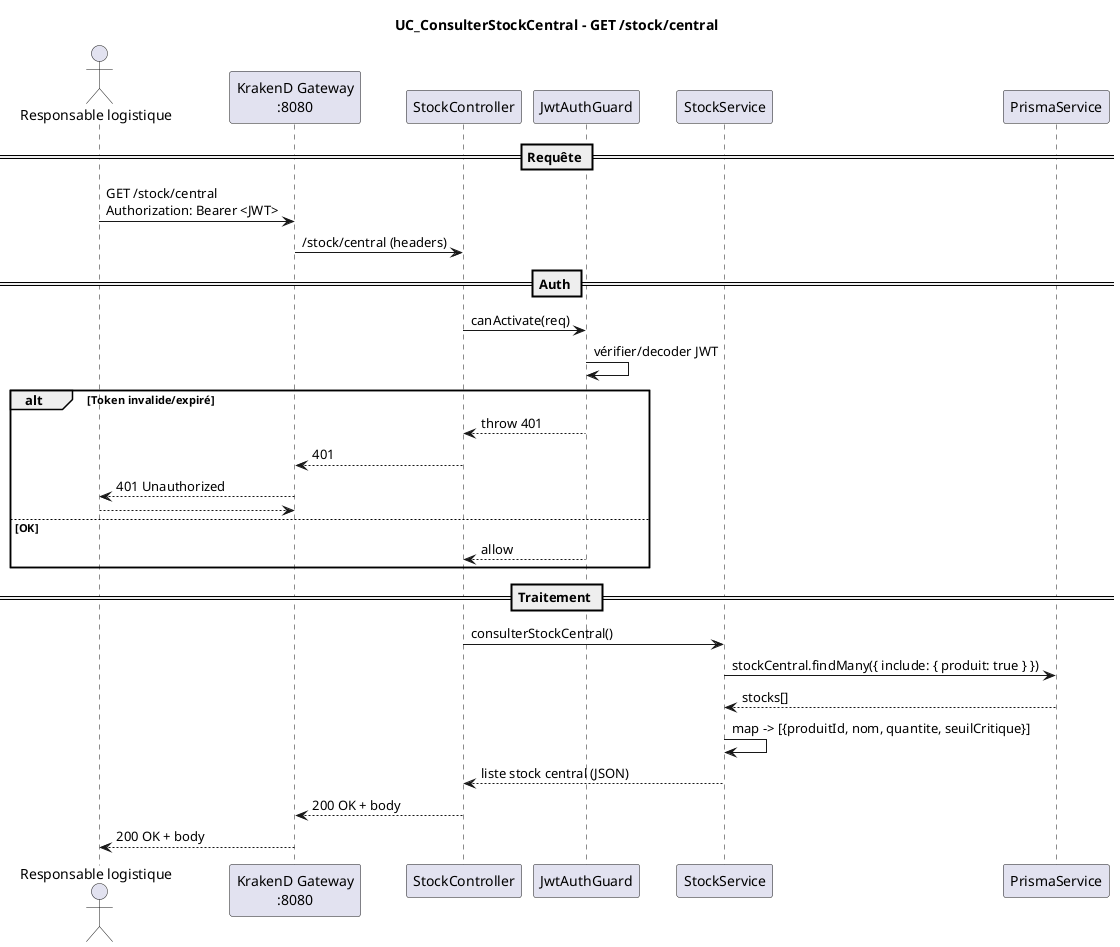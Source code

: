 @startuml
title UC_ConsulterStockCentral – GET /stock/central

actor "Responsable logistique" as User
participant "KrakenD Gateway\n:8080" as Gateway
participant "StockController" as Controller
participant "JwtAuthGuard" as Guard
participant "StockService" as Service
participant "PrismaService" as Prisma

== Requête ==
User -> Gateway: GET /stock/central\nAuthorization: Bearer <JWT>
Gateway -> Controller: /stock/central (headers)

== Auth ==
Controller -> Guard: canActivate(req)
Guard -> Guard: vérifier/decoder JWT
alt Token invalide/expiré
  Guard --> Controller: throw 401
  Controller --> Gateway: 401
  Gateway --> User: 401 Unauthorized
  return
else OK
  Guard --> Controller: allow
end

== Traitement ==
Controller -> Service: consulterStockCentral()
Service -> Prisma: stockCentral.findMany({ include: { produit: true } })
Prisma --> Service: stocks[]

Service -> Service: map -> [{produitId, nom, quantite, seuilCritique}]
Service --> Controller: liste stock central (JSON)
Controller --> Gateway: 200 OK + body
Gateway --> User: 200 OK + body
@enduml
